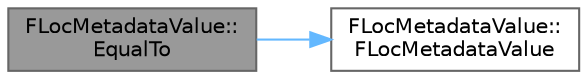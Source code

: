 digraph "FLocMetadataValue::EqualTo"
{
 // INTERACTIVE_SVG=YES
 // LATEX_PDF_SIZE
  bgcolor="transparent";
  edge [fontname=Helvetica,fontsize=10,labelfontname=Helvetica,labelfontsize=10];
  node [fontname=Helvetica,fontsize=10,shape=box,height=0.2,width=0.4];
  rankdir="LR";
  Node1 [id="Node000001",label="FLocMetadataValue::\lEqualTo",height=0.2,width=0.4,color="gray40", fillcolor="grey60", style="filled", fontcolor="black",tooltip=" "];
  Node1 -> Node2 [id="edge1_Node000001_Node000002",color="steelblue1",style="solid",tooltip=" "];
  Node2 [id="Node000002",label="FLocMetadataValue::\lFLocMetadataValue",height=0.2,width=0.4,color="grey40", fillcolor="white", style="filled",URL="$dc/d5c/classFLocMetadataValue.html#a84e8acfc54cbabf3a69b8db34a2a7cc2",tooltip=" "];
}

